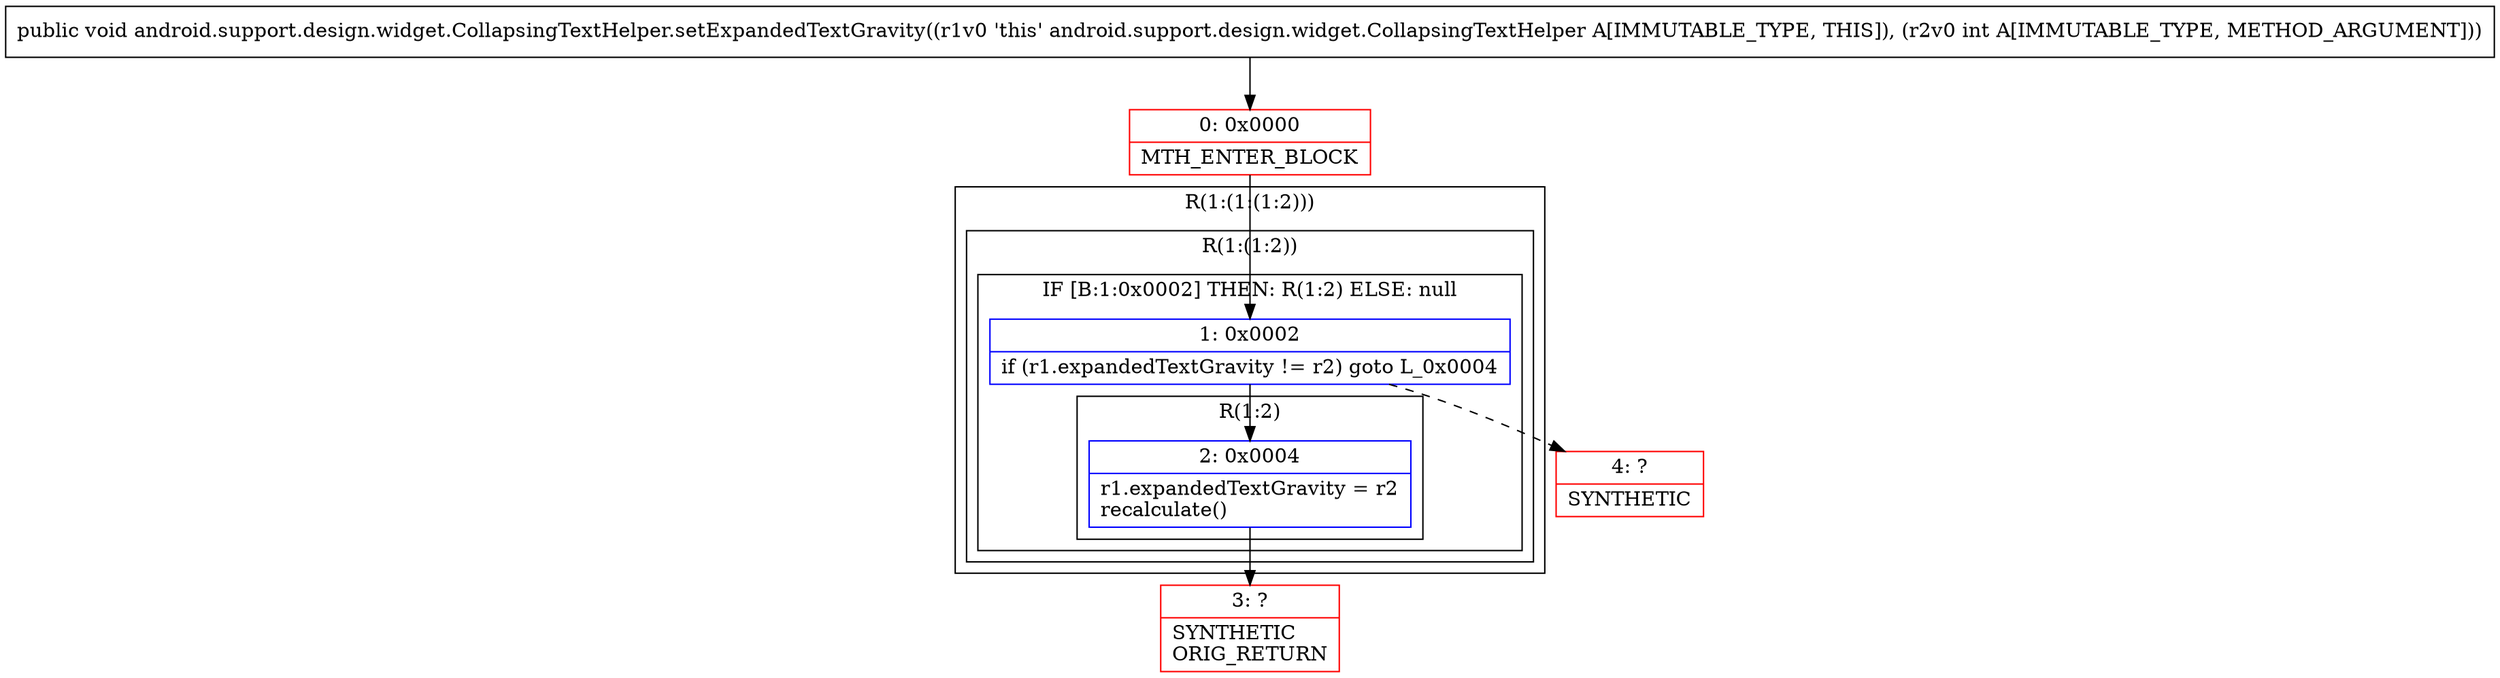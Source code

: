 digraph "CFG forandroid.support.design.widget.CollapsingTextHelper.setExpandedTextGravity(I)V" {
subgraph cluster_Region_1530672975 {
label = "R(1:(1:(1:2)))";
node [shape=record,color=blue];
subgraph cluster_Region_1875757705 {
label = "R(1:(1:2))";
node [shape=record,color=blue];
subgraph cluster_IfRegion_1286622368 {
label = "IF [B:1:0x0002] THEN: R(1:2) ELSE: null";
node [shape=record,color=blue];
Node_1 [shape=record,label="{1\:\ 0x0002|if (r1.expandedTextGravity != r2) goto L_0x0004\l}"];
subgraph cluster_Region_1274127401 {
label = "R(1:2)";
node [shape=record,color=blue];
Node_2 [shape=record,label="{2\:\ 0x0004|r1.expandedTextGravity = r2\lrecalculate()\l}"];
}
}
}
}
Node_0 [shape=record,color=red,label="{0\:\ 0x0000|MTH_ENTER_BLOCK\l}"];
Node_3 [shape=record,color=red,label="{3\:\ ?|SYNTHETIC\lORIG_RETURN\l}"];
Node_4 [shape=record,color=red,label="{4\:\ ?|SYNTHETIC\l}"];
MethodNode[shape=record,label="{public void android.support.design.widget.CollapsingTextHelper.setExpandedTextGravity((r1v0 'this' android.support.design.widget.CollapsingTextHelper A[IMMUTABLE_TYPE, THIS]), (r2v0 int A[IMMUTABLE_TYPE, METHOD_ARGUMENT])) }"];
MethodNode -> Node_0;
Node_1 -> Node_2;
Node_1 -> Node_4[style=dashed];
Node_2 -> Node_3;
Node_0 -> Node_1;
}

